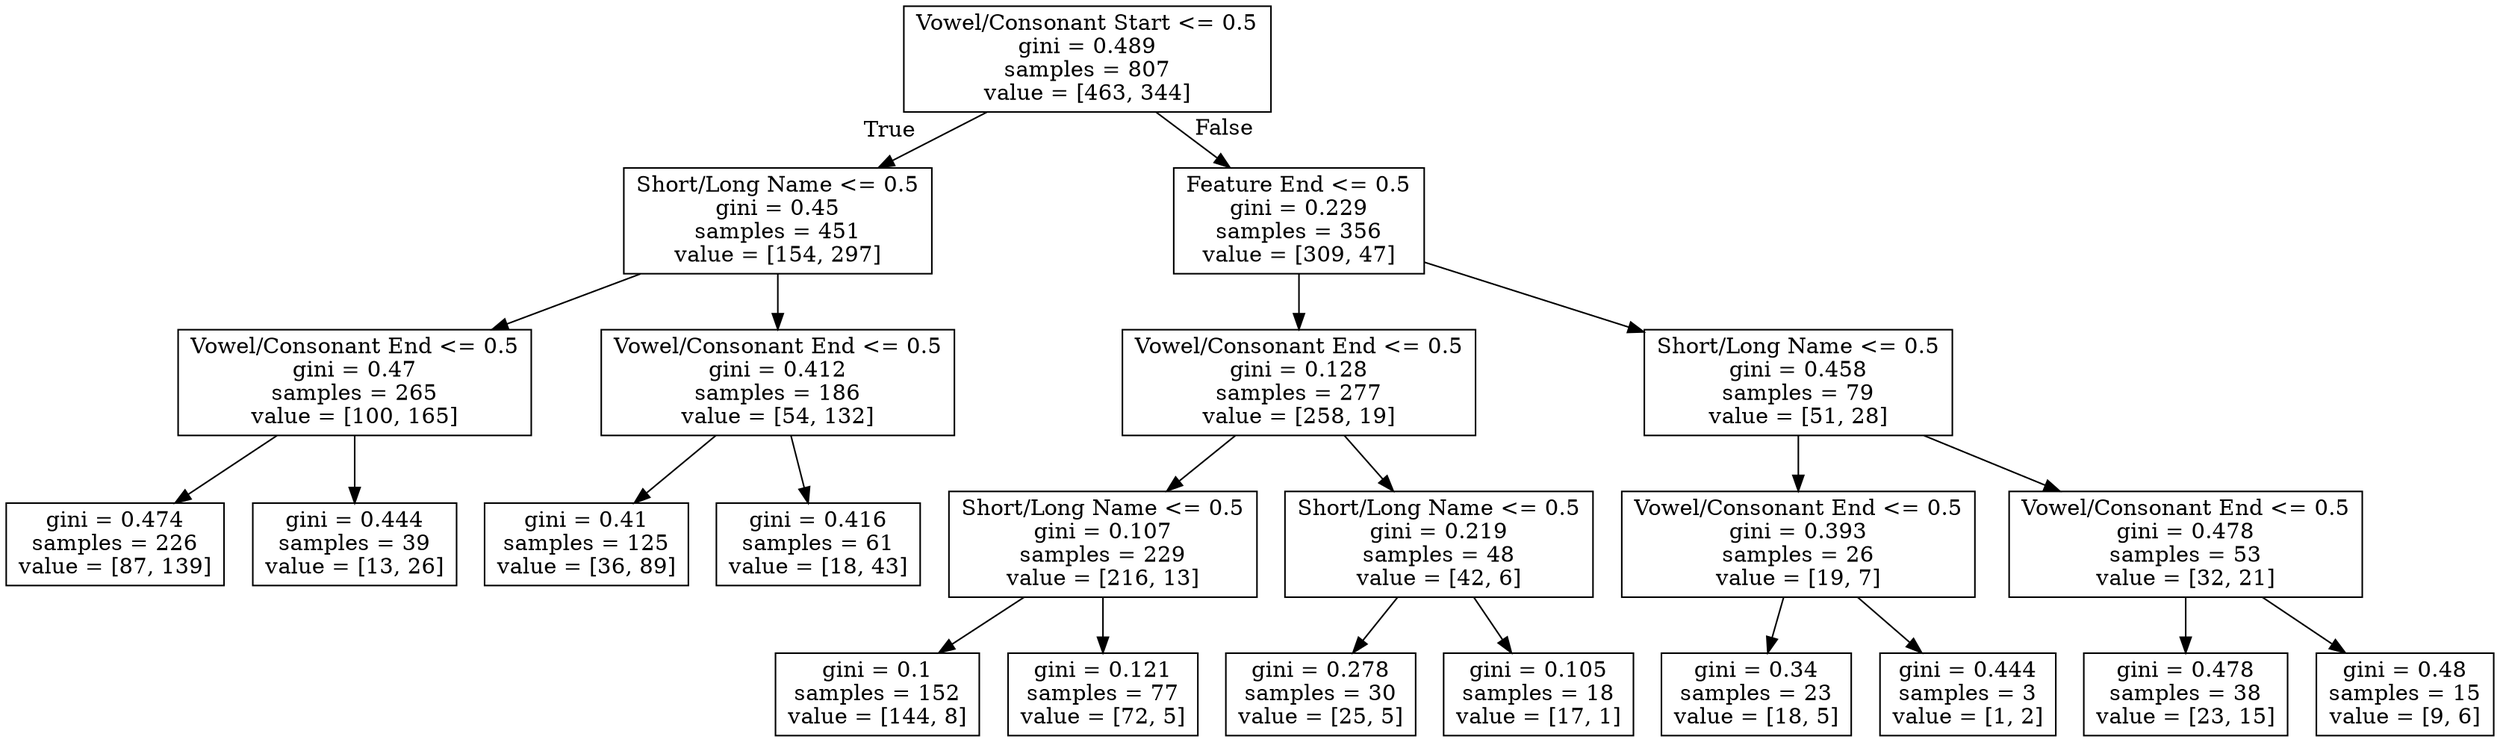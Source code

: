 digraph Tree {
node [shape=box] ;
0 [label="Vowel/Consonant Start <= 0.5\ngini = 0.489\nsamples = 807\nvalue = [463, 344]"] ;
1 [label="Short/Long Name <= 0.5\ngini = 0.45\nsamples = 451\nvalue = [154, 297]"] ;
0 -> 1 [labeldistance=2.5, labelangle=45, headlabel="True"] ;
2 [label="Vowel/Consonant End <= 0.5\ngini = 0.47\nsamples = 265\nvalue = [100, 165]"] ;
1 -> 2 ;
3 [label="gini = 0.474\nsamples = 226\nvalue = [87, 139]"] ;
2 -> 3 ;
4 [label="gini = 0.444\nsamples = 39\nvalue = [13, 26]"] ;
2 -> 4 ;
5 [label="Vowel/Consonant End <= 0.5\ngini = 0.412\nsamples = 186\nvalue = [54, 132]"] ;
1 -> 5 ;
6 [label="gini = 0.41\nsamples = 125\nvalue = [36, 89]"] ;
5 -> 6 ;
7 [label="gini = 0.416\nsamples = 61\nvalue = [18, 43]"] ;
5 -> 7 ;
8 [label="Feature End <= 0.5\ngini = 0.229\nsamples = 356\nvalue = [309, 47]"] ;
0 -> 8 [labeldistance=2.5, labelangle=-45, headlabel="False"] ;
9 [label="Vowel/Consonant End <= 0.5\ngini = 0.128\nsamples = 277\nvalue = [258, 19]"] ;
8 -> 9 ;
10 [label="Short/Long Name <= 0.5\ngini = 0.107\nsamples = 229\nvalue = [216, 13]"] ;
9 -> 10 ;
11 [label="gini = 0.1\nsamples = 152\nvalue = [144, 8]"] ;
10 -> 11 ;
12 [label="gini = 0.121\nsamples = 77\nvalue = [72, 5]"] ;
10 -> 12 ;
13 [label="Short/Long Name <= 0.5\ngini = 0.219\nsamples = 48\nvalue = [42, 6]"] ;
9 -> 13 ;
14 [label="gini = 0.278\nsamples = 30\nvalue = [25, 5]"] ;
13 -> 14 ;
15 [label="gini = 0.105\nsamples = 18\nvalue = [17, 1]"] ;
13 -> 15 ;
16 [label="Short/Long Name <= 0.5\ngini = 0.458\nsamples = 79\nvalue = [51, 28]"] ;
8 -> 16 ;
17 [label="Vowel/Consonant End <= 0.5\ngini = 0.393\nsamples = 26\nvalue = [19, 7]"] ;
16 -> 17 ;
18 [label="gini = 0.34\nsamples = 23\nvalue = [18, 5]"] ;
17 -> 18 ;
19 [label="gini = 0.444\nsamples = 3\nvalue = [1, 2]"] ;
17 -> 19 ;
20 [label="Vowel/Consonant End <= 0.5\ngini = 0.478\nsamples = 53\nvalue = [32, 21]"] ;
16 -> 20 ;
21 [label="gini = 0.478\nsamples = 38\nvalue = [23, 15]"] ;
20 -> 21 ;
22 [label="gini = 0.48\nsamples = 15\nvalue = [9, 6]"] ;
20 -> 22 ;
}